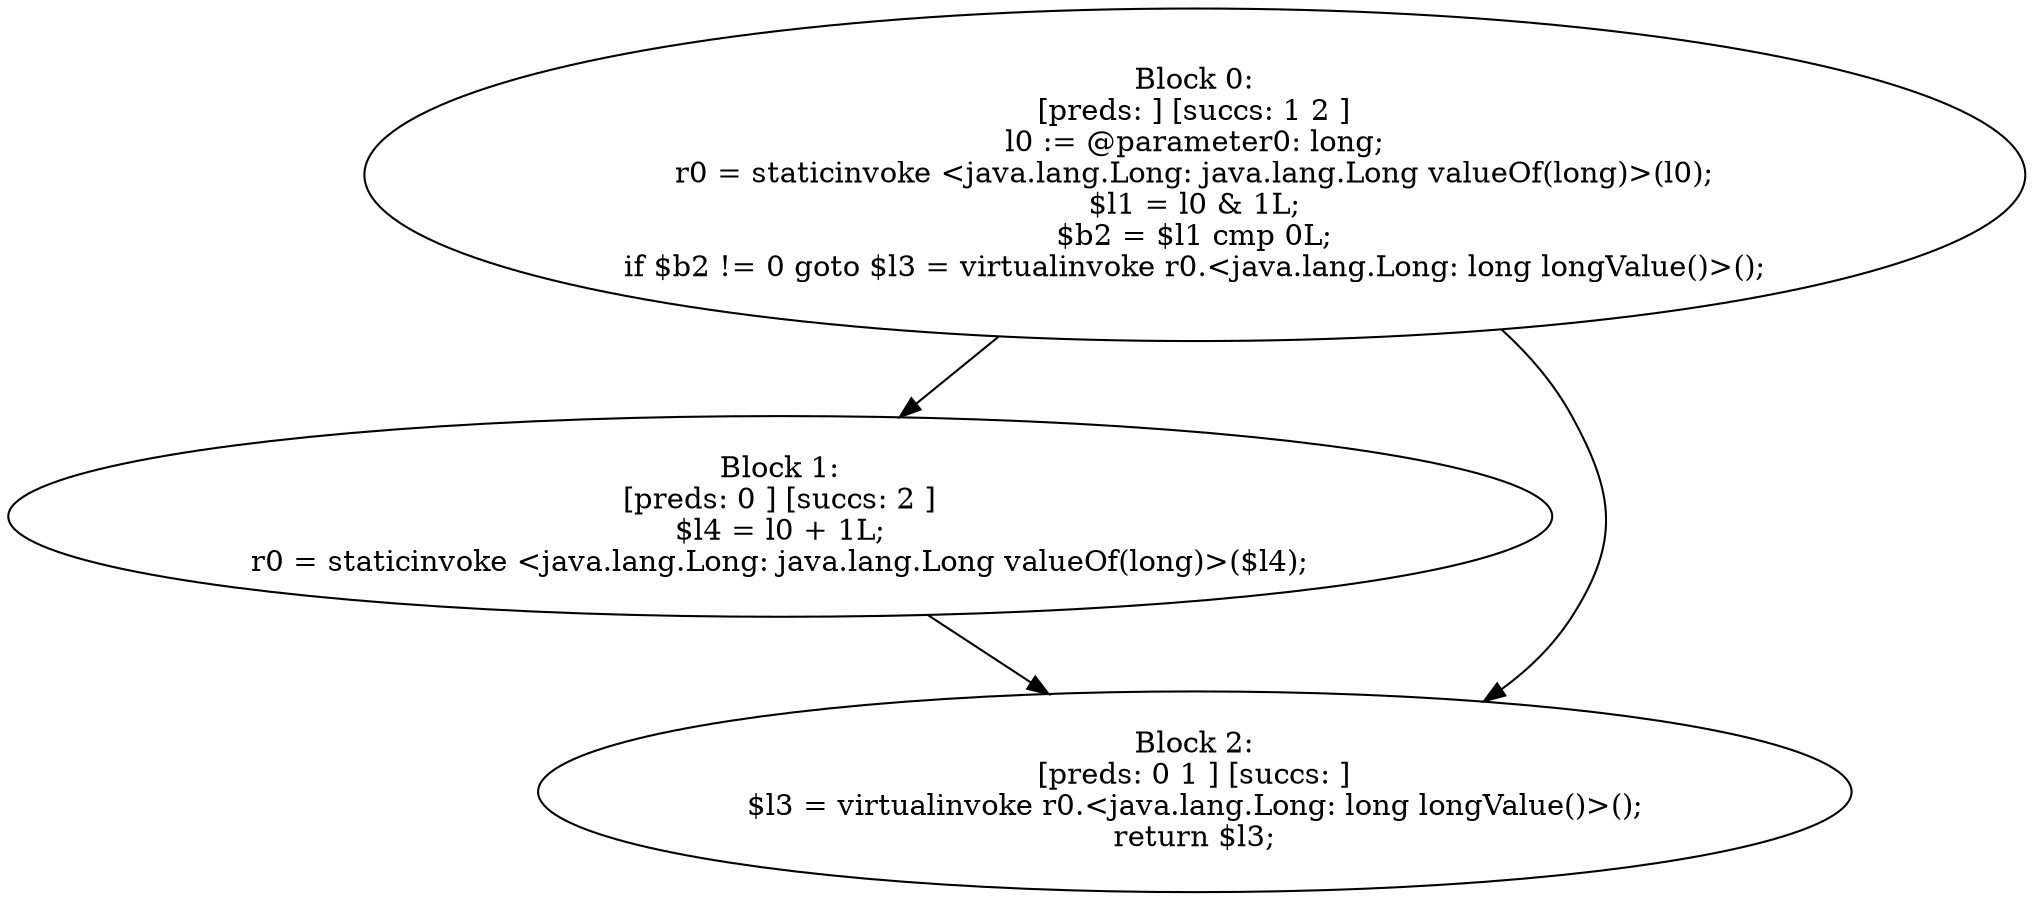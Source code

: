 digraph "unitGraph" {
    "Block 0:
[preds: ] [succs: 1 2 ]
l0 := @parameter0: long;
r0 = staticinvoke <java.lang.Long: java.lang.Long valueOf(long)>(l0);
$l1 = l0 & 1L;
$b2 = $l1 cmp 0L;
if $b2 != 0 goto $l3 = virtualinvoke r0.<java.lang.Long: long longValue()>();
"
    "Block 1:
[preds: 0 ] [succs: 2 ]
$l4 = l0 + 1L;
r0 = staticinvoke <java.lang.Long: java.lang.Long valueOf(long)>($l4);
"
    "Block 2:
[preds: 0 1 ] [succs: ]
$l3 = virtualinvoke r0.<java.lang.Long: long longValue()>();
return $l3;
"
    "Block 0:
[preds: ] [succs: 1 2 ]
l0 := @parameter0: long;
r0 = staticinvoke <java.lang.Long: java.lang.Long valueOf(long)>(l0);
$l1 = l0 & 1L;
$b2 = $l1 cmp 0L;
if $b2 != 0 goto $l3 = virtualinvoke r0.<java.lang.Long: long longValue()>();
"->"Block 1:
[preds: 0 ] [succs: 2 ]
$l4 = l0 + 1L;
r0 = staticinvoke <java.lang.Long: java.lang.Long valueOf(long)>($l4);
";
    "Block 0:
[preds: ] [succs: 1 2 ]
l0 := @parameter0: long;
r0 = staticinvoke <java.lang.Long: java.lang.Long valueOf(long)>(l0);
$l1 = l0 & 1L;
$b2 = $l1 cmp 0L;
if $b2 != 0 goto $l3 = virtualinvoke r0.<java.lang.Long: long longValue()>();
"->"Block 2:
[preds: 0 1 ] [succs: ]
$l3 = virtualinvoke r0.<java.lang.Long: long longValue()>();
return $l3;
";
    "Block 1:
[preds: 0 ] [succs: 2 ]
$l4 = l0 + 1L;
r0 = staticinvoke <java.lang.Long: java.lang.Long valueOf(long)>($l4);
"->"Block 2:
[preds: 0 1 ] [succs: ]
$l3 = virtualinvoke r0.<java.lang.Long: long longValue()>();
return $l3;
";
}
